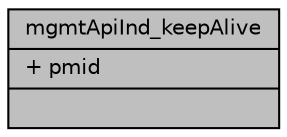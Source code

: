 digraph "mgmtApiInd_keepAlive"
{
  edge [fontname="Helvetica",fontsize="10",labelfontname="Helvetica",labelfontsize="10"];
  node [fontname="Helvetica",fontsize="10",shape=record];
  Node3 [label="{mgmtApiInd_keepAlive\n|+ pmid\l|}",height=0.2,width=0.4,color="black", fillcolor="grey75", style="filled", fontcolor="black"];
}
